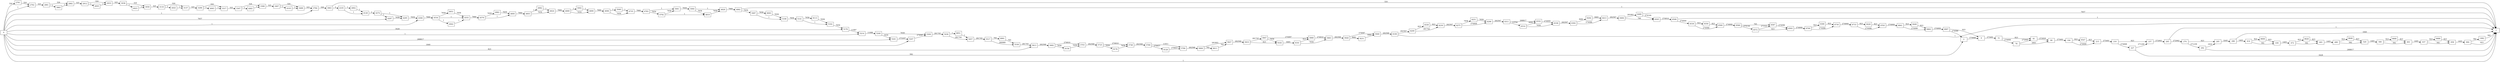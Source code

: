 digraph {
	graph [rankdir=LR]
	node [shape=rectangle]
	2 -> 9 [label=274668]
	9 -> 51 [label=275491]
	51 -> 78 [label=274668]
	51 -> 81 [label=823]
	78 -> 81 [label=272005]
	78 -> 99 [label=2663]
	81 -> 99 [label=272828]
	99 -> 194 [label=275491]
	194 -> 215 [label=274668]
	194 -> 9547 [label=823]
	215 -> 216 [label=275491]
	216 -> 227 [label=274668]
	216 -> 237 [label=823]
	227 -> 1 [label=3428]
	227 -> 237 [label=271240]
	237 -> 265 [label=272063]
	265 -> 1 [label=1]
	265 -> 274 [label=272062]
	274 -> 292 [label=271239]
	274 -> 295 [label=823]
	292 -> 1 [label=268817]
	292 -> 295 [label=2422]
	295 -> 298 [label=3245]
	298 -> 1 [label=1840]
	298 -> 414 [label=1405]
	414 -> 436 [label=582]
	414 -> 9608 [label=823]
	436 -> 472 [label=1405]
	472 -> 493 [label=582]
	472 -> 9628 [label=823]
	493 -> 499 [label=1405]
	499 -> 520 [label=582]
	499 -> 9648 [label=823]
	520 -> 580 [label=1405]
	580 -> 601 [label=582]
	580 -> 9668 [label=823]
	601 -> 637 [label=1405]
	637 -> 658 [label=582]
	637 -> 9688 [label=823]
	658 -> 664 [label=1405]
	664 -> 1 [label=823]
	664 -> 1982 [label=582]
	1982 -> 1 [label=582]
	2761 -> 2762 [label=324]
	2762 -> 2861 [label=325]
	2861 -> 2882 [label=324]
	2861 -> 3983 [label=1]
	2882 -> 2912 [label=325]
	2912 -> 2933 [label=324]
	2912 -> 4003 [label=1]
	2933 -> 3038 [label=325]
	3038 -> 3059 [label=324]
	3038 -> 4023 [label=1]
	3059 -> 3116 [label=325]
	3116 -> 3137 [label=324]
	3116 -> 4043 [label=1]
	3137 -> 3296 [label=325]
	3296 -> 3317 [label=324]
	3296 -> 4063 [label=1]
	3317 -> 3347 [label=325]
	3347 -> 3368 [label=324]
	3347 -> 4083 [label=1]
	3368 -> 3467 [label=325]
	3467 -> 3488 [label=324]
	3467 -> 4103 [label=1]
	3488 -> 3784 [label=325]
	3784 -> 3963 [label=326]
	3963 -> 1 [label=324]
	3963 -> 4105 [label=2]
	3983 -> 2882 [label=1]
	4003 -> 2933 [label=1]
	4023 -> 3059 [label=1]
	4043 -> 3137 [label=1]
	4063 -> 3317 [label=1]
	4083 -> 3368 [label=1]
	4103 -> 3488 [label=1]
	4105 -> 4126 [label=1]
	4105 -> 4902 [label=1]
	4126 -> 4274 [label=2]
	4274 -> 4287 [label=1]
	4274 -> 4295 [label=1]
	4287 -> 4295 [label=7658]
	4295 -> 4306 [label=7659]
	4306 -> 4534 [label=7660]
	4534 -> 4555 [label=1]
	4534 -> 4942 [label=1]
	4534 -> 9051 [label=7658]
	4555 -> 4579 [label=7660]
	4579 -> 4600 [label=1]
	4579 -> 4962 [label=7659]
	4600 -> 4603 [label=7660]
	4603 -> 4624 [label=7659]
	4603 -> 4982 [label=1]
	4624 -> 4669 [label=7660]
	4669 -> 4690 [label=7659]
	4669 -> 5002 [label=1]
	4690 -> 4696 [label=7660]
	4696 -> 4735 [label=7659]
	4696 -> 5040 [label=1]
	4735 -> 4783 [label=7660]
	4783 -> 4792 [label=7659]
	4783 -> 5061 [label=1]
	4792 -> 4819 [label=1]
	4792 -> 5061 [label=7658]
	4819 -> 4828 [label=7659]
	4828 -> 4882 [label=7660]
	4882 -> 1 [label=1]
	4882 -> 5087 [label=7659]
	4902 -> 4126 [label=1]
	4942 -> 4555 [label=1]
	4962 -> 4600 [label=7659]
	4982 -> 4624 [label=1]
	5002 -> 4690 [label=1]
	5040 -> 4735 [label=1]
	5061 -> 5064 [label=7659]
	5064 -> 4828 [label=1]
	5064 -> 4819 [label=7658]
	5087 -> 5108 [label=1]
	5087 -> 9093 [label=7658]
	5108 -> 5141 [label=7659]
	5141 -> 5162 [label=1]
	5141 -> 9113 [label=7658]
	5162 -> 5176 [label=7659]
	5176 -> 5214 [label=11087]
	5214 -> 5240 [label=11088]
	5240 -> 5241 [label=3430]
	5240 -> 5264 [label=7658]
	5241 -> 5247 [label=272247]
	5247 -> 5264 [label=274087]
	5264 -> 5436 [label=281745]
	5436 -> 5457 [label=281744]
	5436 -> 8951 [label=1]
	5457 -> 5517 [label=281745]
	5517 -> 5538 [label=280980]
	5517 -> 8991 [label=765]
	5538 -> 5613 [label=281745]
	5613 -> 5682 [label=282568]
	5682 -> 5703 [label=274910]
	5682 -> 9156 [label=7658]
	5703 -> 5725 [label=282568]
	5725 -> 5746 [label=274910]
	5725 -> 9176 [label=7658]
	5746 -> 5769 [label=282568]
	5769 -> 5790 [label=11911]
	5769 -> 6126 [label=270657]
	5790 -> 5806 [label=282568]
	5806 -> 5827 [label=281803]
	5806 -> 9011 [label=765]
	5827 -> 5833 [label=282568]
	5833 -> 5847 [label=281745]
	5833 -> 9183 [label=823]
	5847 -> 5868 [label=274087]
	5847 -> 9183 [label=7658]
	5868 -> 5883 [label=274910]
	5883 -> 5928 [label=282568]
	5928 -> 5949 [label=274087]
	5928 -> 9231 [label=8481]
	5949 -> 6106 [label=282568]
	6106 -> 1 [label=1]
	6106 -> 6209 [label=282567]
	6126 -> 5790 [label=270657]
	6209 -> 6230 [label=281744]
	6209 -> 9339 [label=823]
	6230 -> 6275 [label=282567]
	6275 -> 6296 [label=274909]
	6275 -> 9251 [label=7658]
	6296 -> 6311 [label=282567]
	6311 -> 6314 [label=13750]
	6311 -> 6332 [label=268817]
	6314 -> 6332 [label=6092]
	6314 -> 6338 [label=7658]
	6332 -> 6338 [label=274909]
	6338 -> 6392 [label=282567]
	6392 -> 6413 [label=274086]
	6392 -> 9294 [label=8481]
	6413 -> 6484 [label=282567]
	6484 -> 6489 [label=281801]
	6484 -> 6505 [label=766]
	6489 -> 1 [label=7657]
	6489 -> 6505 [label=274144]
	6505 -> 6508 [label=274910]
	6508 -> 1 [label=1]
	6508 -> 6539 [label=274909]
	6539 -> 6560 [label=274086]
	6539 -> 9359 [label=823]
	6560 -> 6566 [label=274909]
	6566 -> 6572 [label=274144]
	6566 -> 6587 [label=765]
	6572 -> 6587 [label=273321]
	6572 -> 6593 [label=823]
	6587 -> 6593 [label=274086]
	6593 -> 6709 [label=274909]
	6709 -> 6730 [label=274086]
	6709 -> 9399 [label=823]
	6730 -> 6733 [label=274909]
	6733 -> 6763 [label=274086]
	6733 -> 9428 [label=823]
	6763 -> 6841 [label=274909]
	6841 -> 6862 [label=274086]
	6841 -> 9448 [label=823]
	6862 -> 6907 [label=274909]
	6907 -> 2 [label=274086]
	6907 -> 9 [label=823]
	8951 -> 5457 [label=1]
	8991 -> 5538 [label=765]
	9011 -> 5827 [label=765]
	9051 -> 4555 [label=7658]
	9093 -> 5108 [label=7658]
	9113 -> 5162 [label=7658]
	9156 -> 5703 [label=7658]
	9176 -> 5746 [label=7658]
	9183 -> 9191 [label=8481]
	9191 -> 5883 [label=7658]
	9191 -> 5868 [label=823]
	9231 -> 5949 [label=8481]
	9251 -> 6296 [label=7658]
	9294 -> 6413 [label=8481]
	9339 -> 6230 [label=823]
	9359 -> 6560 [label=823]
	9399 -> 6730 [label=823]
	9428 -> 6763 [label=823]
	9448 -> 6862 [label=823]
	9547 -> 215 [label=823]
	9608 -> 436 [label=823]
	9628 -> 493 [label=823]
	9648 -> 520 [label=823]
	9668 -> 601 [label=823]
	9688 -> 658 [label=823]
	0 -> 2 [label=582]
	0 -> 2762 [label=1]
	0 -> 3784 [label=1]
	0 -> 5247 [label=1840]
	0 -> 5214 [label=1]
	0 -> 5176 [label=3428]
	0 -> 4287 [label=7657]
	0 -> 5613 [label=823]
	0 -> 4306 [label=1]
	0 -> 5241 [label=268817]
	0 -> 2761 [label=324]
	0 -> 1 [label=1]
}
